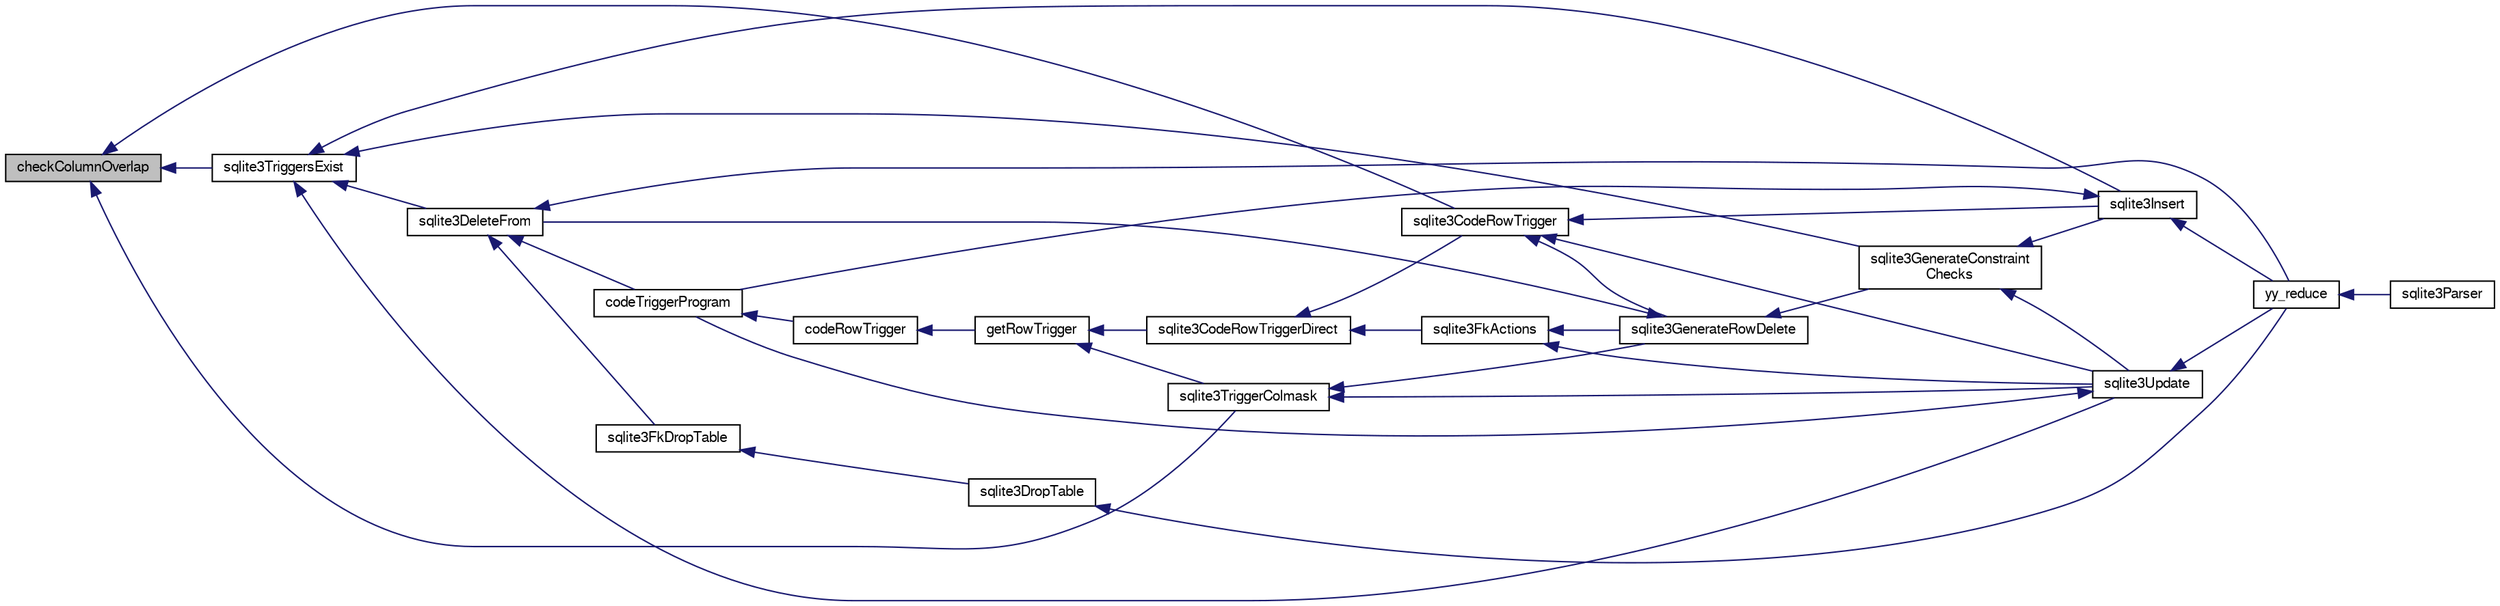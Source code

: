 digraph "checkColumnOverlap"
{
  edge [fontname="FreeSans",fontsize="10",labelfontname="FreeSans",labelfontsize="10"];
  node [fontname="FreeSans",fontsize="10",shape=record];
  rankdir="LR";
  Node39835 [label="checkColumnOverlap",height=0.2,width=0.4,color="black", fillcolor="grey75", style="filled", fontcolor="black"];
  Node39835 -> Node39836 [dir="back",color="midnightblue",fontsize="10",style="solid",fontname="FreeSans"];
  Node39836 [label="sqlite3TriggersExist",height=0.2,width=0.4,color="black", fillcolor="white", style="filled",URL="$sqlite3_8c.html#aefad34e10275301aee18a5780afaf444"];
  Node39836 -> Node39837 [dir="back",color="midnightblue",fontsize="10",style="solid",fontname="FreeSans"];
  Node39837 [label="sqlite3DeleteFrom",height=0.2,width=0.4,color="black", fillcolor="white", style="filled",URL="$sqlite3_8c.html#ab9b4b45349188b49eabb23f94608a091"];
  Node39837 -> Node39838 [dir="back",color="midnightblue",fontsize="10",style="solid",fontname="FreeSans"];
  Node39838 [label="sqlite3FkDropTable",height=0.2,width=0.4,color="black", fillcolor="white", style="filled",URL="$sqlite3_8c.html#a1218c6fc74e89152ceaa4760e82f5ef9"];
  Node39838 -> Node39839 [dir="back",color="midnightblue",fontsize="10",style="solid",fontname="FreeSans"];
  Node39839 [label="sqlite3DropTable",height=0.2,width=0.4,color="black", fillcolor="white", style="filled",URL="$sqlite3_8c.html#a5534f77364b5568783c0e50db3c9defb"];
  Node39839 -> Node39840 [dir="back",color="midnightblue",fontsize="10",style="solid",fontname="FreeSans"];
  Node39840 [label="yy_reduce",height=0.2,width=0.4,color="black", fillcolor="white", style="filled",URL="$sqlite3_8c.html#a7c419a9b25711c666a9a2449ef377f14"];
  Node39840 -> Node39841 [dir="back",color="midnightblue",fontsize="10",style="solid",fontname="FreeSans"];
  Node39841 [label="sqlite3Parser",height=0.2,width=0.4,color="black", fillcolor="white", style="filled",URL="$sqlite3_8c.html#a0327d71a5fabe0b6a343d78a2602e72a"];
  Node39837 -> Node39842 [dir="back",color="midnightblue",fontsize="10",style="solid",fontname="FreeSans"];
  Node39842 [label="codeTriggerProgram",height=0.2,width=0.4,color="black", fillcolor="white", style="filled",URL="$sqlite3_8c.html#a120801f59d9281d201d2ff4b2606836e"];
  Node39842 -> Node39843 [dir="back",color="midnightblue",fontsize="10",style="solid",fontname="FreeSans"];
  Node39843 [label="codeRowTrigger",height=0.2,width=0.4,color="black", fillcolor="white", style="filled",URL="$sqlite3_8c.html#a463cea5aaaf388b560b206570a0022fc"];
  Node39843 -> Node39844 [dir="back",color="midnightblue",fontsize="10",style="solid",fontname="FreeSans"];
  Node39844 [label="getRowTrigger",height=0.2,width=0.4,color="black", fillcolor="white", style="filled",URL="$sqlite3_8c.html#a69626ef20b540d1a2b19cf56f3f45689"];
  Node39844 -> Node39845 [dir="back",color="midnightblue",fontsize="10",style="solid",fontname="FreeSans"];
  Node39845 [label="sqlite3CodeRowTriggerDirect",height=0.2,width=0.4,color="black", fillcolor="white", style="filled",URL="$sqlite3_8c.html#ad92829f9001bcf89a0299dad5a48acd4"];
  Node39845 -> Node39846 [dir="back",color="midnightblue",fontsize="10",style="solid",fontname="FreeSans"];
  Node39846 [label="sqlite3FkActions",height=0.2,width=0.4,color="black", fillcolor="white", style="filled",URL="$sqlite3_8c.html#a39159bd1623724946c22355ba7f3ef90"];
  Node39846 -> Node39847 [dir="back",color="midnightblue",fontsize="10",style="solid",fontname="FreeSans"];
  Node39847 [label="sqlite3GenerateRowDelete",height=0.2,width=0.4,color="black", fillcolor="white", style="filled",URL="$sqlite3_8c.html#a2c76cbf3027fc18fdbb8cb4cd96b77d9"];
  Node39847 -> Node39837 [dir="back",color="midnightblue",fontsize="10",style="solid",fontname="FreeSans"];
  Node39847 -> Node39848 [dir="back",color="midnightblue",fontsize="10",style="solid",fontname="FreeSans"];
  Node39848 [label="sqlite3GenerateConstraint\lChecks",height=0.2,width=0.4,color="black", fillcolor="white", style="filled",URL="$sqlite3_8c.html#aef639c1e6a0c0a67ca6e7690ad931bd2"];
  Node39848 -> Node39849 [dir="back",color="midnightblue",fontsize="10",style="solid",fontname="FreeSans"];
  Node39849 [label="sqlite3Insert",height=0.2,width=0.4,color="black", fillcolor="white", style="filled",URL="$sqlite3_8c.html#a5b17c9c2000bae6bdff8e6be48d7dc2b"];
  Node39849 -> Node39842 [dir="back",color="midnightblue",fontsize="10",style="solid",fontname="FreeSans"];
  Node39849 -> Node39840 [dir="back",color="midnightblue",fontsize="10",style="solid",fontname="FreeSans"];
  Node39848 -> Node39850 [dir="back",color="midnightblue",fontsize="10",style="solid",fontname="FreeSans"];
  Node39850 [label="sqlite3Update",height=0.2,width=0.4,color="black", fillcolor="white", style="filled",URL="$sqlite3_8c.html#ac5aa67c46e8cc8174566fabe6809fafa"];
  Node39850 -> Node39842 [dir="back",color="midnightblue",fontsize="10",style="solid",fontname="FreeSans"];
  Node39850 -> Node39840 [dir="back",color="midnightblue",fontsize="10",style="solid",fontname="FreeSans"];
  Node39846 -> Node39850 [dir="back",color="midnightblue",fontsize="10",style="solid",fontname="FreeSans"];
  Node39845 -> Node39851 [dir="back",color="midnightblue",fontsize="10",style="solid",fontname="FreeSans"];
  Node39851 [label="sqlite3CodeRowTrigger",height=0.2,width=0.4,color="black", fillcolor="white", style="filled",URL="$sqlite3_8c.html#a37f21393c74de4d01b16761ee9abacd9"];
  Node39851 -> Node39847 [dir="back",color="midnightblue",fontsize="10",style="solid",fontname="FreeSans"];
  Node39851 -> Node39849 [dir="back",color="midnightblue",fontsize="10",style="solid",fontname="FreeSans"];
  Node39851 -> Node39850 [dir="back",color="midnightblue",fontsize="10",style="solid",fontname="FreeSans"];
  Node39844 -> Node39852 [dir="back",color="midnightblue",fontsize="10",style="solid",fontname="FreeSans"];
  Node39852 [label="sqlite3TriggerColmask",height=0.2,width=0.4,color="black", fillcolor="white", style="filled",URL="$sqlite3_8c.html#acace8e99e37ae5e84ea03c65e820c540"];
  Node39852 -> Node39847 [dir="back",color="midnightblue",fontsize="10",style="solid",fontname="FreeSans"];
  Node39852 -> Node39850 [dir="back",color="midnightblue",fontsize="10",style="solid",fontname="FreeSans"];
  Node39837 -> Node39840 [dir="back",color="midnightblue",fontsize="10",style="solid",fontname="FreeSans"];
  Node39836 -> Node39849 [dir="back",color="midnightblue",fontsize="10",style="solid",fontname="FreeSans"];
  Node39836 -> Node39848 [dir="back",color="midnightblue",fontsize="10",style="solid",fontname="FreeSans"];
  Node39836 -> Node39850 [dir="back",color="midnightblue",fontsize="10",style="solid",fontname="FreeSans"];
  Node39835 -> Node39851 [dir="back",color="midnightblue",fontsize="10",style="solid",fontname="FreeSans"];
  Node39835 -> Node39852 [dir="back",color="midnightblue",fontsize="10",style="solid",fontname="FreeSans"];
}

